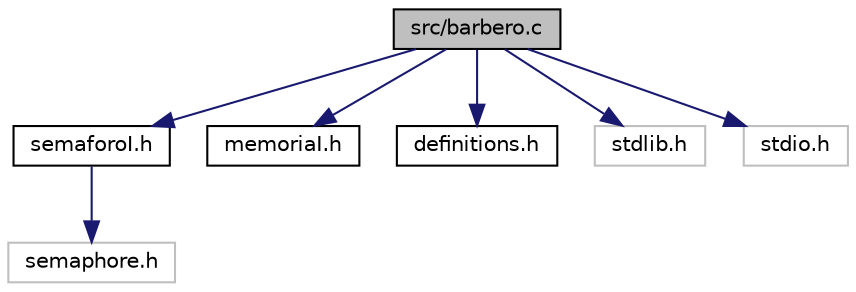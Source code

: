 digraph "src/barbero.c"
{
 // LATEX_PDF_SIZE
  edge [fontname="Helvetica",fontsize="10",labelfontname="Helvetica",labelfontsize="10"];
  node [fontname="Helvetica",fontsize="10",shape=record];
  Node1 [label="src/barbero.c",height=0.2,width=0.4,color="black", fillcolor="grey75", style="filled", fontcolor="black",tooltip="Implementacion de un proceso barbero."];
  Node1 -> Node2 [color="midnightblue",fontsize="10",style="solid"];
  Node2 [label="semaforoI.h",height=0.2,width=0.4,color="black", fillcolor="white", style="filled",URL="$semaforoI_8h_source.html",tooltip=" "];
  Node2 -> Node3 [color="midnightblue",fontsize="10",style="solid"];
  Node3 [label="semaphore.h",height=0.2,width=0.4,color="grey75", fillcolor="white", style="filled",tooltip=" "];
  Node1 -> Node4 [color="midnightblue",fontsize="10",style="solid"];
  Node4 [label="memoriaI.h",height=0.2,width=0.4,color="black", fillcolor="white", style="filled",URL="$memoriaI_8h_source.html",tooltip=" "];
  Node1 -> Node5 [color="midnightblue",fontsize="10",style="solid"];
  Node5 [label="definitions.h",height=0.2,width=0.4,color="black", fillcolor="white", style="filled",URL="$definitions_8h.html",tooltip="Definiciones para el proyecto de barbero dormilon."];
  Node1 -> Node6 [color="midnightblue",fontsize="10",style="solid"];
  Node6 [label="stdlib.h",height=0.2,width=0.4,color="grey75", fillcolor="white", style="filled",tooltip=" "];
  Node1 -> Node7 [color="midnightblue",fontsize="10",style="solid"];
  Node7 [label="stdio.h",height=0.2,width=0.4,color="grey75", fillcolor="white", style="filled",tooltip=" "];
}
